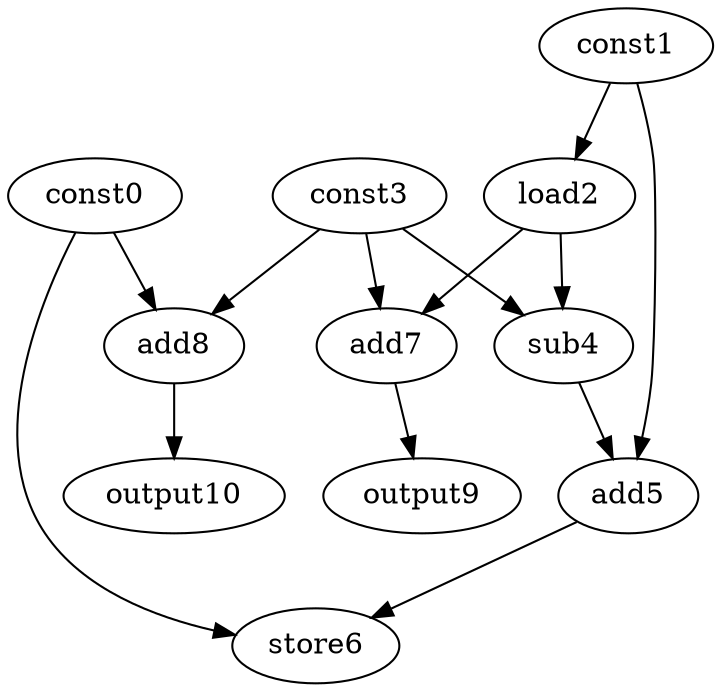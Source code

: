 digraph G { 
const0[opcode=const]; 
const1[opcode=const]; 
load2[opcode=load]; 
const3[opcode=const]; 
sub4[opcode=sub]; 
add5[opcode=add]; 
store6[opcode=store]; 
add7[opcode=add]; 
add8[opcode=add]; 
output9[opcode=output]; 
output10[opcode=output]; 
const1->load2[operand=0];
const0->add8[operand=0];
const3->add8[operand=1];
load2->sub4[operand=0];
const3->sub4[operand=1];
load2->add7[operand=0];
const3->add7[operand=1];
add8->output10[operand=0];
const1->add5[operand=0];
sub4->add5[operand=1];
add7->output9[operand=0];
const0->store6[operand=0];
add5->store6[operand=1];
}
